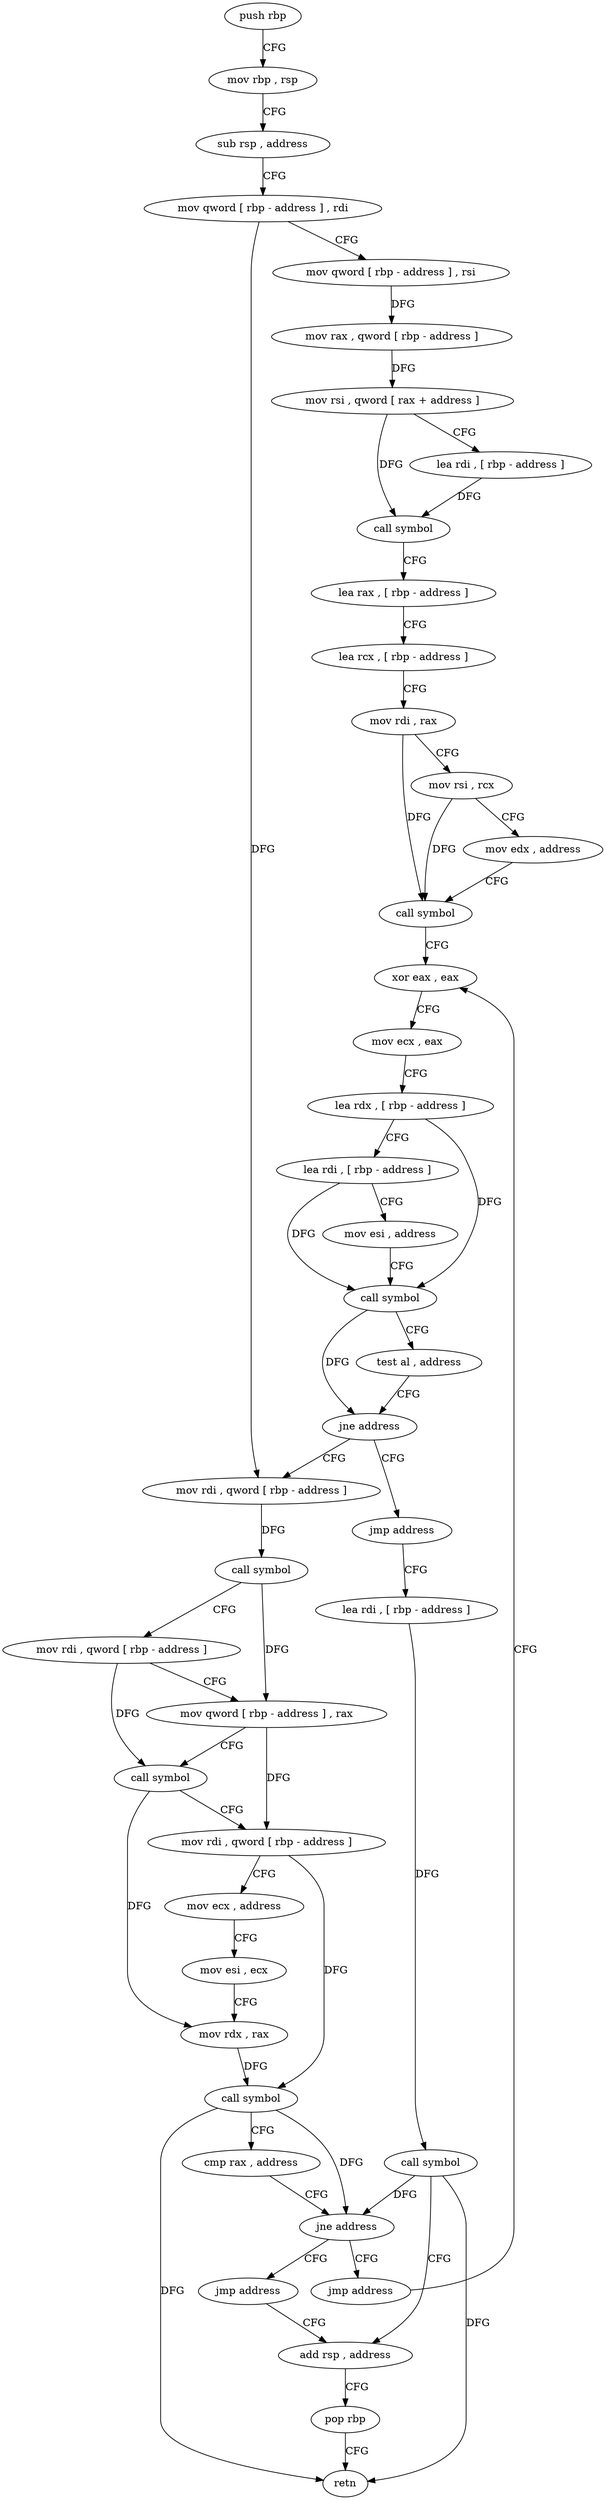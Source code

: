 digraph "func" {
"90064" [label = "push rbp" ]
"90065" [label = "mov rbp , rsp" ]
"90068" [label = "sub rsp , address" ]
"90075" [label = "mov qword [ rbp - address ] , rdi" ]
"90079" [label = "mov qword [ rbp - address ] , rsi" ]
"90083" [label = "mov rax , qword [ rbp - address ]" ]
"90087" [label = "mov rsi , qword [ rax + address ]" ]
"90091" [label = "lea rdi , [ rbp - address ]" ]
"90098" [label = "call symbol" ]
"90103" [label = "lea rax , [ rbp - address ]" ]
"90107" [label = "lea rcx , [ rbp - address ]" ]
"90114" [label = "mov rdi , rax" ]
"90117" [label = "mov rsi , rcx" ]
"90120" [label = "mov edx , address" ]
"90125" [label = "call symbol" ]
"90130" [label = "xor eax , eax" ]
"90165" [label = "mov rdi , qword [ rbp - address ]" ]
"90169" [label = "call symbol" ]
"90174" [label = "mov rdi , qword [ rbp - address ]" ]
"90178" [label = "mov qword [ rbp - address ] , rax" ]
"90185" [label = "call symbol" ]
"90190" [label = "mov rdi , qword [ rbp - address ]" ]
"90197" [label = "mov ecx , address" ]
"90202" [label = "mov esi , ecx" ]
"90204" [label = "mov rdx , rax" ]
"90207" [label = "call symbol" ]
"90212" [label = "cmp rax , address" ]
"90216" [label = "jne address" ]
"90227" [label = "jmp address" ]
"90222" [label = "jmp address" ]
"90160" [label = "jmp address" ]
"90232" [label = "lea rdi , [ rbp - address ]" ]
"90241" [label = "add rsp , address" ]
"90236" [label = "call symbol" ]
"90132" [label = "mov ecx , eax" ]
"90134" [label = "lea rdx , [ rbp - address ]" ]
"90138" [label = "lea rdi , [ rbp - address ]" ]
"90142" [label = "mov esi , address" ]
"90147" [label = "call symbol" ]
"90152" [label = "test al , address" ]
"90154" [label = "jne address" ]
"90248" [label = "pop rbp" ]
"90249" [label = "retn" ]
"90064" -> "90065" [ label = "CFG" ]
"90065" -> "90068" [ label = "CFG" ]
"90068" -> "90075" [ label = "CFG" ]
"90075" -> "90079" [ label = "CFG" ]
"90075" -> "90165" [ label = "DFG" ]
"90079" -> "90083" [ label = "DFG" ]
"90083" -> "90087" [ label = "DFG" ]
"90087" -> "90091" [ label = "CFG" ]
"90087" -> "90098" [ label = "DFG" ]
"90091" -> "90098" [ label = "DFG" ]
"90098" -> "90103" [ label = "CFG" ]
"90103" -> "90107" [ label = "CFG" ]
"90107" -> "90114" [ label = "CFG" ]
"90114" -> "90117" [ label = "CFG" ]
"90114" -> "90125" [ label = "DFG" ]
"90117" -> "90120" [ label = "CFG" ]
"90117" -> "90125" [ label = "DFG" ]
"90120" -> "90125" [ label = "CFG" ]
"90125" -> "90130" [ label = "CFG" ]
"90130" -> "90132" [ label = "CFG" ]
"90165" -> "90169" [ label = "DFG" ]
"90169" -> "90174" [ label = "CFG" ]
"90169" -> "90178" [ label = "DFG" ]
"90174" -> "90178" [ label = "CFG" ]
"90174" -> "90185" [ label = "DFG" ]
"90178" -> "90185" [ label = "CFG" ]
"90178" -> "90190" [ label = "DFG" ]
"90185" -> "90190" [ label = "CFG" ]
"90185" -> "90204" [ label = "DFG" ]
"90190" -> "90197" [ label = "CFG" ]
"90190" -> "90207" [ label = "DFG" ]
"90197" -> "90202" [ label = "CFG" ]
"90202" -> "90204" [ label = "CFG" ]
"90204" -> "90207" [ label = "DFG" ]
"90207" -> "90212" [ label = "CFG" ]
"90207" -> "90216" [ label = "DFG" ]
"90207" -> "90249" [ label = "DFG" ]
"90212" -> "90216" [ label = "CFG" ]
"90216" -> "90227" [ label = "CFG" ]
"90216" -> "90222" [ label = "CFG" ]
"90227" -> "90130" [ label = "CFG" ]
"90222" -> "90241" [ label = "CFG" ]
"90160" -> "90232" [ label = "CFG" ]
"90232" -> "90236" [ label = "DFG" ]
"90241" -> "90248" [ label = "CFG" ]
"90236" -> "90241" [ label = "CFG" ]
"90236" -> "90216" [ label = "DFG" ]
"90236" -> "90249" [ label = "DFG" ]
"90132" -> "90134" [ label = "CFG" ]
"90134" -> "90138" [ label = "CFG" ]
"90134" -> "90147" [ label = "DFG" ]
"90138" -> "90142" [ label = "CFG" ]
"90138" -> "90147" [ label = "DFG" ]
"90142" -> "90147" [ label = "CFG" ]
"90147" -> "90152" [ label = "CFG" ]
"90147" -> "90154" [ label = "DFG" ]
"90152" -> "90154" [ label = "CFG" ]
"90154" -> "90165" [ label = "CFG" ]
"90154" -> "90160" [ label = "CFG" ]
"90248" -> "90249" [ label = "CFG" ]
}
